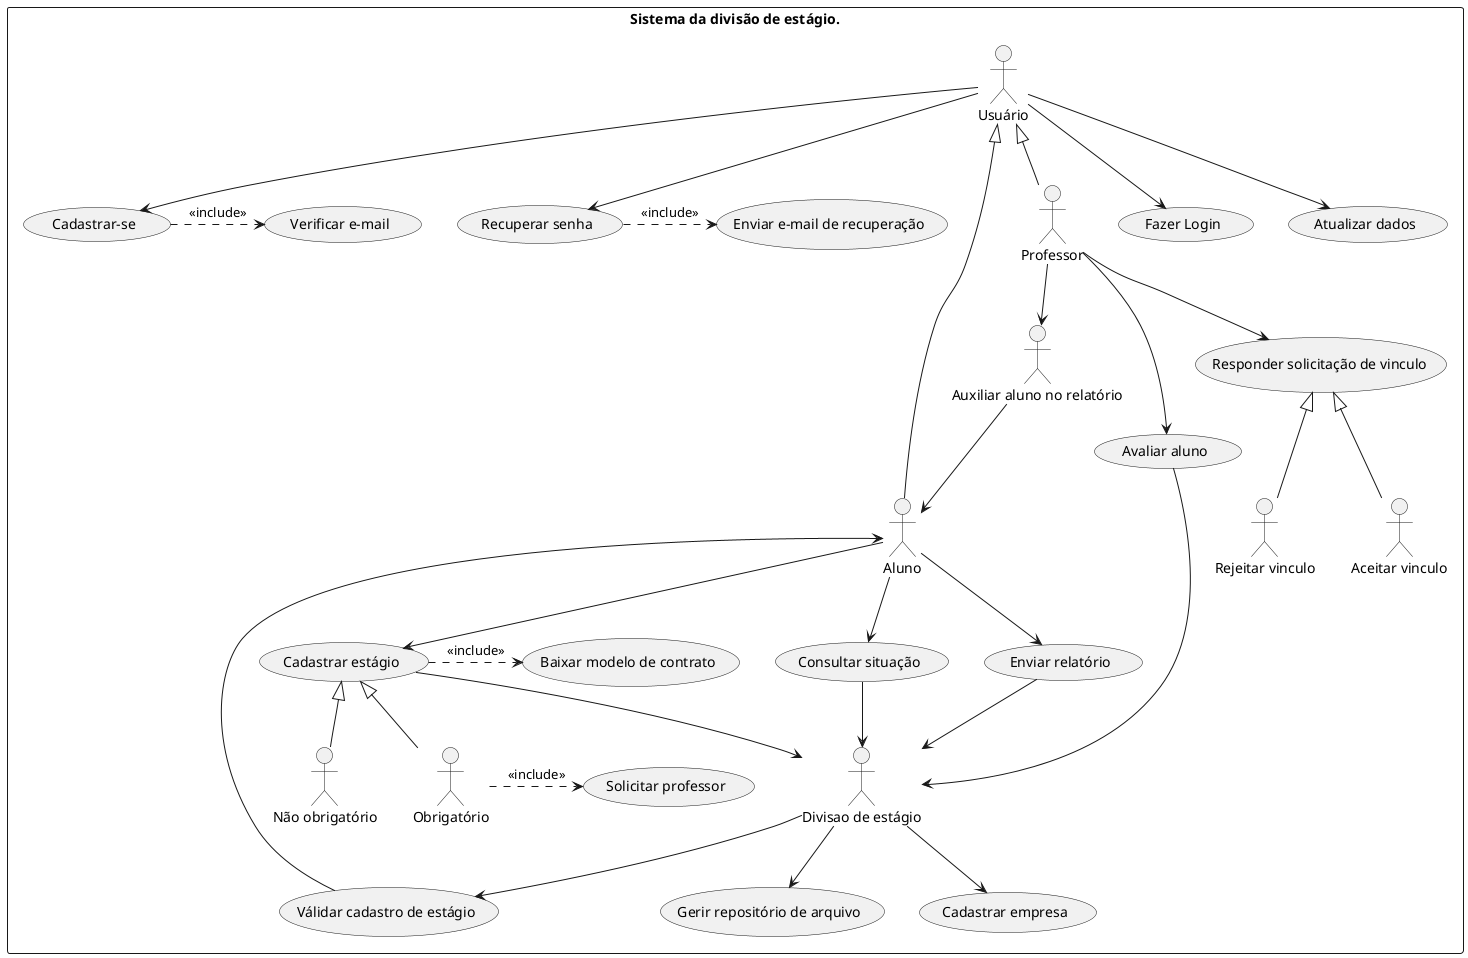 @startuml

rectangle "Sistema da divisão de estágio."{
  
  'Criando os atores.'
  actor Usuário 
  actor Aluno 
  actor Professor
  actor "Divisao de estágio" as divisão
 
  'Criando os casos de uso para o Usuário.'

  Usuário --> (Cadastrar-se)
  (Cadastrar-se) .> (Verificar e-mail): <<include>>
  Usuário --> (Recuperar senha)
  (Recuperar senha) .> (Enviar e-mail de recuperação): <<include>>
  Usuário --> (Fazer Login)
  Usuário --> (Atualizar dados)
  
  'Criando os casos de uso para o Aluno.'

  Usuário <|-- Aluno 
  Aluno --> (Cadastrar estágio)
  (Cadastrar estágio) .> (Baixar modelo de contrato): <<include>>
  (Cadastrar estágio) <|-- Obrigatório
  (Obrigatório) .> (Solicitar professor): <<include>>
  "Não obrigatório" as Nobrigatório
  (Cadastrar estágio) <|--  Nobrigatório
  (Cadastrar estágio) --> divisão
  divisão --> (Válidar cadastro de estágio)
  (Válidar cadastro de estágio) --> Aluno
  (Aluno) --> (Consultar situação)
  (Consultar situação) --> divisão 
  Aluno --> (Enviar relatório)
  (Enviar relatório) --> divisão


  'Criando os casos de uso para o Professor.'

  Usuário <|-- Professor
  Professor --> (Responder solicitação de vinculo)
  "Rejeitar vinculo" as Rejeitar
  "Aceitar vinculo" as Aceitar
  (Responder solicitação de vinculo) <|-- Rejeitar
  (Responder solicitação de vinculo) <|-- Aceitar
  "Auxiliar aluno no relatório" as Auxiliar 
  Professor --> Auxiliar
  Auxiliar --> Aluno
  Professor --> (Avaliar aluno)
  (Avaliar aluno) --> divisão
 
  'Casos de usos adicionais da divisão de estágio.'

  divisão --> (Gerir repositório de arquivo)
  divisão --> (Cadastrar empresa)

  
}

@enduml